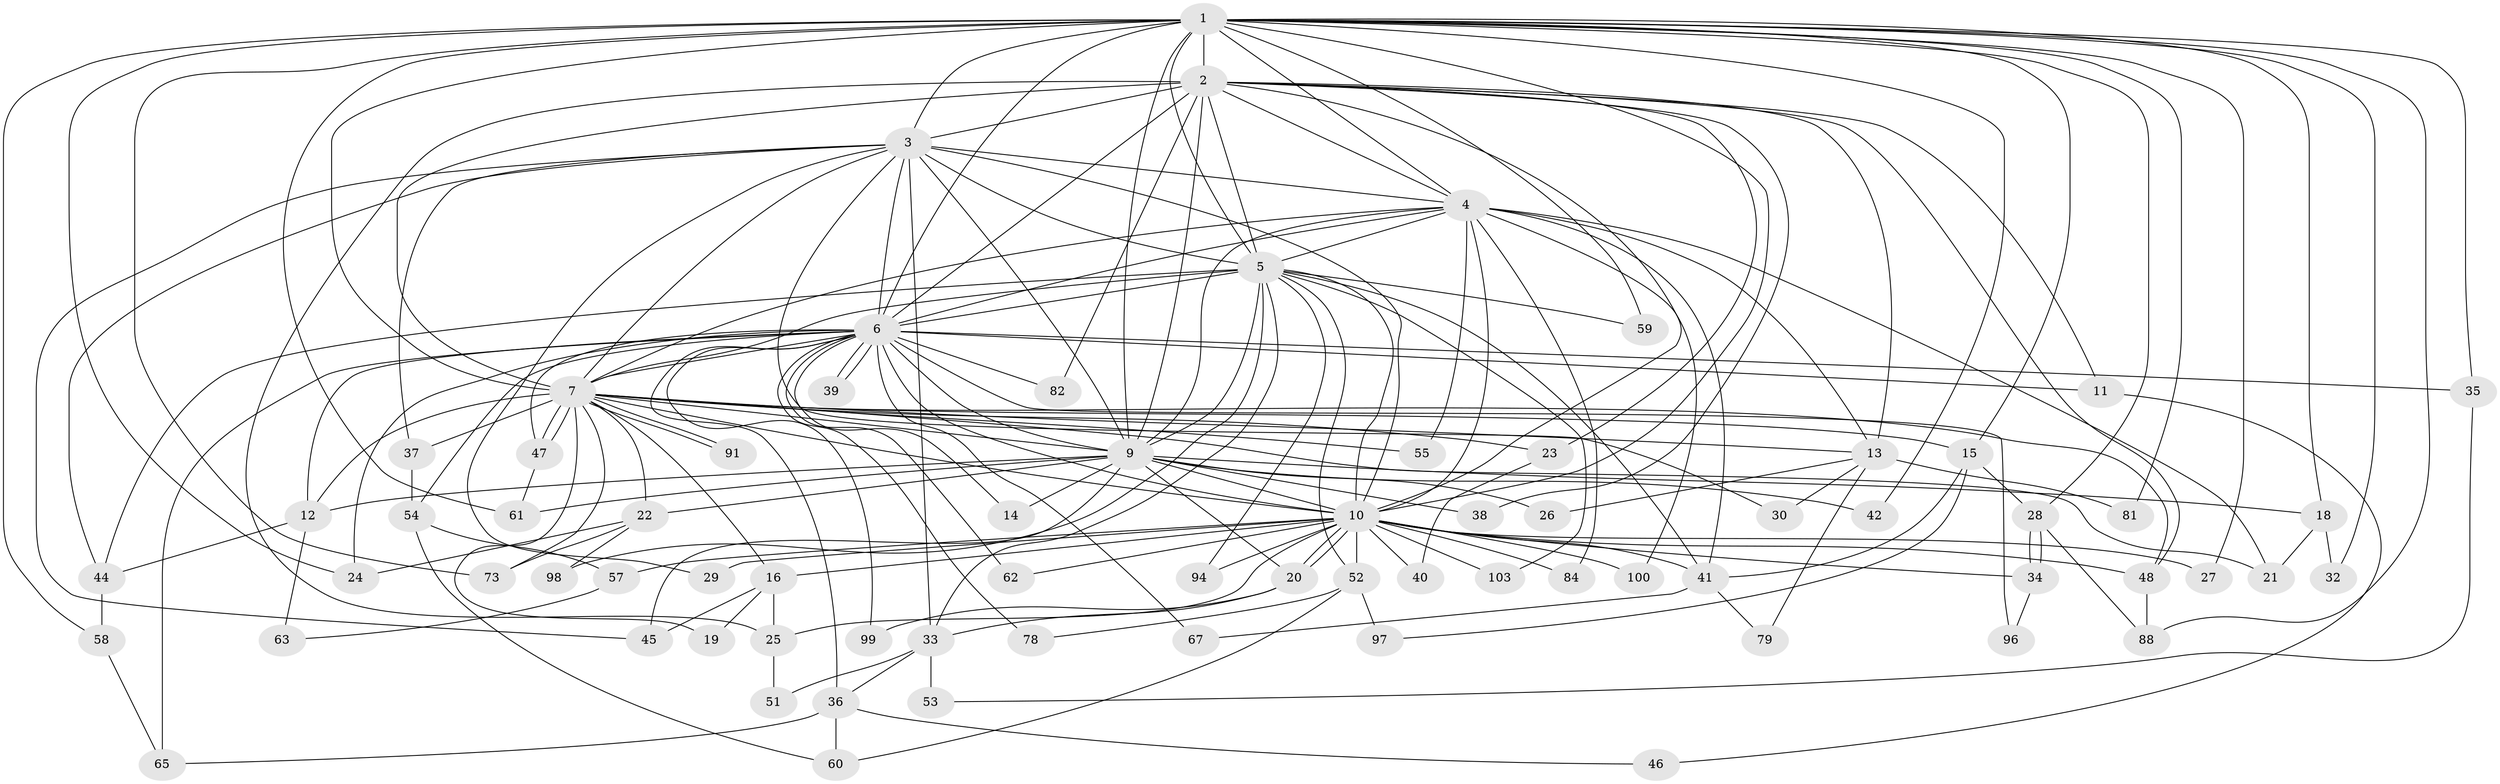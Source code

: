 // Generated by graph-tools (version 1.1) at 2025/23/03/03/25 07:23:39]
// undirected, 73 vertices, 183 edges
graph export_dot {
graph [start="1"]
  node [color=gray90,style=filled];
  1 [super="+43"];
  2 [super="+77"];
  3 [super="+31"];
  4;
  5 [super="+71"];
  6 [super="+8"];
  7 [super="+74"];
  9 [super="+17"];
  10 [super="+68"];
  11;
  12 [super="+69"];
  13 [super="+86"];
  14;
  15 [super="+75"];
  16;
  18;
  19;
  20 [super="+70"];
  21 [super="+85"];
  22 [super="+76"];
  23;
  24 [super="+102"];
  25 [super="+89"];
  26;
  27;
  28;
  29;
  30;
  32;
  33 [super="+93"];
  34 [super="+56"];
  35;
  36 [super="+50"];
  37;
  38;
  39;
  40;
  41 [super="+80"];
  42;
  44 [super="+101"];
  45 [super="+49"];
  46;
  47 [super="+66"];
  48 [super="+87"];
  51;
  52 [super="+72"];
  53 [super="+95"];
  54 [super="+64"];
  55;
  57;
  58;
  59;
  60;
  61 [super="+83"];
  62;
  63;
  65 [super="+90"];
  67;
  73;
  78;
  79;
  81;
  82;
  84;
  88 [super="+92"];
  91;
  94;
  96;
  97;
  98;
  99;
  100;
  103;
  1 -- 2 [weight=2];
  1 -- 3 [weight=2];
  1 -- 4;
  1 -- 5 [weight=2];
  1 -- 6 [weight=2];
  1 -- 7;
  1 -- 9;
  1 -- 10;
  1 -- 15;
  1 -- 18;
  1 -- 24;
  1 -- 27;
  1 -- 28;
  1 -- 32;
  1 -- 35;
  1 -- 42;
  1 -- 58;
  1 -- 59;
  1 -- 73;
  1 -- 81;
  1 -- 88;
  1 -- 61;
  2 -- 3;
  2 -- 4;
  2 -- 5;
  2 -- 6 [weight=2];
  2 -- 7;
  2 -- 9 [weight=3];
  2 -- 10;
  2 -- 11;
  2 -- 13;
  2 -- 23;
  2 -- 25;
  2 -- 38;
  2 -- 48;
  2 -- 82;
  3 -- 4;
  3 -- 5;
  3 -- 6 [weight=2];
  3 -- 7;
  3 -- 9;
  3 -- 10 [weight=2];
  3 -- 29;
  3 -- 30;
  3 -- 37;
  3 -- 44;
  3 -- 45;
  3 -- 33;
  4 -- 5;
  4 -- 6 [weight=2];
  4 -- 7;
  4 -- 9;
  4 -- 10;
  4 -- 21;
  4 -- 55;
  4 -- 84;
  4 -- 100;
  4 -- 41;
  4 -- 13;
  5 -- 6 [weight=2];
  5 -- 7;
  5 -- 9;
  5 -- 10;
  5 -- 33;
  5 -- 41;
  5 -- 44;
  5 -- 52;
  5 -- 59;
  5 -- 94;
  5 -- 98;
  5 -- 103;
  6 -- 7 [weight=2];
  6 -- 9 [weight=2];
  6 -- 10 [weight=2];
  6 -- 11;
  6 -- 36 [weight=2];
  6 -- 39;
  6 -- 39;
  6 -- 54;
  6 -- 65;
  6 -- 67;
  6 -- 14;
  6 -- 78;
  6 -- 82;
  6 -- 96;
  6 -- 35;
  6 -- 99;
  6 -- 62;
  6 -- 24;
  6 -- 12;
  6 -- 47;
  7 -- 9 [weight=2];
  7 -- 10;
  7 -- 12;
  7 -- 13;
  7 -- 15;
  7 -- 16;
  7 -- 19;
  7 -- 21;
  7 -- 22;
  7 -- 23;
  7 -- 37;
  7 -- 47;
  7 -- 47;
  7 -- 55;
  7 -- 73;
  7 -- 91;
  7 -- 91;
  7 -- 48;
  9 -- 10;
  9 -- 12;
  9 -- 14;
  9 -- 22;
  9 -- 26;
  9 -- 42;
  9 -- 45;
  9 -- 61;
  9 -- 18;
  9 -- 38;
  9 -- 20;
  10 -- 16;
  10 -- 20;
  10 -- 20;
  10 -- 25;
  10 -- 27;
  10 -- 29;
  10 -- 40;
  10 -- 41;
  10 -- 48;
  10 -- 52 [weight=2];
  10 -- 57;
  10 -- 62;
  10 -- 84;
  10 -- 94;
  10 -- 100;
  10 -- 103;
  10 -- 34;
  11 -- 46;
  12 -- 63;
  12 -- 44;
  13 -- 26;
  13 -- 30;
  13 -- 79;
  13 -- 81;
  15 -- 28;
  15 -- 97;
  15 -- 41;
  16 -- 19;
  16 -- 25;
  16 -- 45;
  18 -- 32;
  18 -- 21;
  20 -- 99;
  20 -- 33;
  22 -- 24;
  22 -- 98;
  22 -- 73;
  23 -- 40;
  25 -- 51;
  28 -- 34;
  28 -- 34;
  28 -- 88;
  33 -- 36;
  33 -- 51;
  33 -- 53 [weight=2];
  34 -- 96;
  35 -- 53;
  36 -- 46;
  36 -- 60;
  36 -- 65;
  37 -- 54;
  41 -- 67;
  41 -- 79;
  44 -- 58;
  47 -- 61;
  48 -- 88;
  52 -- 60;
  52 -- 78;
  52 -- 97;
  54 -- 57;
  54 -- 60;
  57 -- 63;
  58 -- 65;
}
